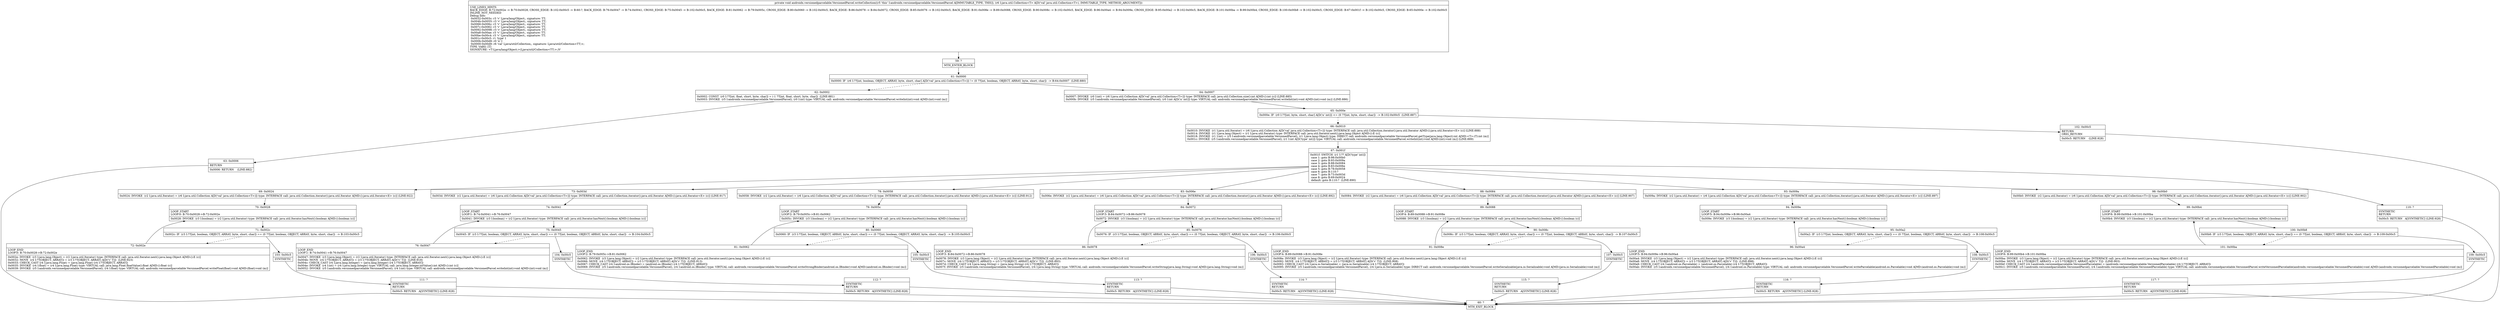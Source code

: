 digraph "CFG forandroidx.versionedparcelable.VersionedParcel.writeCollection(Ljava\/util\/Collection;)V" {
Node_59 [shape=record,label="{59\:\ ?|MTH_ENTER_BLOCK\l}"];
Node_61 [shape=record,label="{61\:\ 0x0000|0x0000: IF  (r6 I:??[int, boolean, OBJECT, ARRAY, byte, short, char] A[D('val' java.util.Collection\<T\>)]) != (0 ??[int, boolean, OBJECT, ARRAY, byte, short, char])  \-\> B:64:0x0007  (LINE:880)\l}"];
Node_62 [shape=record,label="{62\:\ 0x0002|0x0002: CONST  (r0 I:??[int, float, short, byte, char]) = (\-1 ??[int, float, short, byte, char])  (LINE:881)\l0x0003: INVOKE  (r5 I:androidx.versionedparcelable.VersionedParcel), (r0 I:int) type: VIRTUAL call: androidx.versionedparcelable.VersionedParcel.writeInt(int):void A[MD:(int):void (m)]\l}"];
Node_63 [shape=record,label="{63\:\ 0x0006|RETURN\l|0x0006: RETURN    (LINE:882)\l}"];
Node_60 [shape=record,label="{60\:\ ?|MTH_EXIT_BLOCK\l}"];
Node_64 [shape=record,label="{64\:\ 0x0007|0x0007: INVOKE  (r0 I:int) = (r6 I:java.util.Collection A[D('val' java.util.Collection\<T\>)]) type: INTERFACE call: java.util.Collection.size():int A[MD:():int (c)] (LINE:885)\l0x000b: INVOKE  (r5 I:androidx.versionedparcelable.VersionedParcel), (r0 I:int A[D('n' int)]) type: VIRTUAL call: androidx.versionedparcelable.VersionedParcel.writeInt(int):void A[MD:(int):void (m)] (LINE:886)\l}"];
Node_65 [shape=record,label="{65\:\ 0x000e|0x000e: IF  (r0 I:??[int, byte, short, char] A[D('n' int)]) \<= (0 ??[int, byte, short, char])  \-\> B:102:0x00c5  (LINE:887)\l}"];
Node_66 [shape=record,label="{66\:\ 0x0010|0x0010: INVOKE  (r1 I:java.util.Iterator) = (r6 I:java.util.Collection A[D('val' java.util.Collection\<T\>)]) type: INTERFACE call: java.util.Collection.iterator():java.util.Iterator A[MD:():java.util.Iterator\<E\> (c)] (LINE:888)\l0x0014: INVOKE  (r1 I:java.lang.Object) = (r1 I:java.util.Iterator) type: INTERFACE call: java.util.Iterator.next():java.lang.Object A[MD:():E (c)]\l0x0018: INVOKE  (r1 I:int) = (r5 I:androidx.versionedparcelable.VersionedParcel), (r1 I:java.lang.Object) type: DIRECT call: androidx.versionedparcelable.VersionedParcel.getType(java.lang.Object):int A[MD:\<T\>:(T):int (m)]\l0x001c: INVOKE  (r5 I:androidx.versionedparcelable.VersionedParcel), (r1 I:int A[D('type' int)]) type: VIRTUAL call: androidx.versionedparcelable.VersionedParcel.writeInt(int):void A[MD:(int):void (m)] (LINE:889)\l}"];
Node_67 [shape=record,label="{67\:\ 0x001f|0x001f: SWITCH  (r1 I:?? A[D('type' int)])\l case 1: goto B:98:0x00b0\l case 2: goto B:93:0x009a\l case 3: goto B:88:0x0084\l case 4: goto B:83:0x006e\l case 5: goto B:78:0x0058\l case 6: goto B:110:?\l case 7: goto B:73:0x003d\l case 8: goto B:69:0x0024\l default: goto B:110:?  (LINE:890)\l}"];
Node_69 [shape=record,label="{69\:\ 0x0024|0x0024: INVOKE  (r2 I:java.util.Iterator) = (r6 I:java.util.Collection A[D('val' java.util.Collection\<T\>)]) type: INTERFACE call: java.util.Collection.iterator():java.util.Iterator A[MD:():java.util.Iterator\<E\> (c)] (LINE:922)\l}"];
Node_70 [shape=record,label="{70\:\ 0x0028|LOOP_START\lLOOP:0: B:70:0x0028\-\>B:72:0x002e\l|0x0028: INVOKE  (r3 I:boolean) = (r2 I:java.util.Iterator) type: INTERFACE call: java.util.Iterator.hasNext():boolean A[MD:():boolean (c)]\l}"];
Node_71 [shape=record,label="{71\:\ 0x002c|0x002c: IF  (r3 I:??[int, boolean, OBJECT, ARRAY, byte, short, char]) == (0 ??[int, boolean, OBJECT, ARRAY, byte, short, char])  \-\> B:103:0x00c5 \l}"];
Node_72 [shape=record,label="{72\:\ 0x002e|LOOP_END\lLOOP:0: B:70:0x0028\-\>B:72:0x002e\l|0x002e: INVOKE  (r3 I:java.lang.Object) = (r2 I:java.util.Iterator) type: INTERFACE call: java.util.Iterator.next():java.lang.Object A[MD:():E (c)]\l0x0032: MOVE  (r4 I:??[OBJECT, ARRAY]) = (r3 I:??[OBJECT, ARRAY] A[D('v' T)])  (LINE:923)\l0x0033: CHECK_CAST (r4 I:java.lang.Float) = (java.lang.Float) (r4 I:??[OBJECT, ARRAY]) \l0x0035: INVOKE  (r4 I:float) = (r4 I:java.lang.Float) type: VIRTUAL call: java.lang.Float.floatValue():float A[MD:():float (c)]\l0x0039: INVOKE  (r5 I:androidx.versionedparcelable.VersionedParcel), (r4 I:float) type: VIRTUAL call: androidx.versionedparcelable.VersionedParcel.writeFloat(float):void A[MD:(float):void (m)]\l}"];
Node_103 [shape=record,label="{103\:\ 0x00c5|SYNTHETIC\l}"];
Node_111 [shape=record,label="{111\:\ ?|SYNTHETIC\lRETURN\l|0x00c5: RETURN   A[SYNTHETIC] (LINE:928)\l}"];
Node_73 [shape=record,label="{73\:\ 0x003d|0x003d: INVOKE  (r2 I:java.util.Iterator) = (r6 I:java.util.Collection A[D('val' java.util.Collection\<T\>)]) type: INTERFACE call: java.util.Collection.iterator():java.util.Iterator A[MD:():java.util.Iterator\<E\> (c)] (LINE:917)\l}"];
Node_74 [shape=record,label="{74\:\ 0x0041|LOOP_START\lLOOP:1: B:74:0x0041\-\>B:76:0x0047\l|0x0041: INVOKE  (r3 I:boolean) = (r2 I:java.util.Iterator) type: INTERFACE call: java.util.Iterator.hasNext():boolean A[MD:():boolean (c)]\l}"];
Node_75 [shape=record,label="{75\:\ 0x0045|0x0045: IF  (r3 I:??[int, boolean, OBJECT, ARRAY, byte, short, char]) == (0 ??[int, boolean, OBJECT, ARRAY, byte, short, char])  \-\> B:104:0x00c5 \l}"];
Node_76 [shape=record,label="{76\:\ 0x0047|LOOP_END\lLOOP:1: B:74:0x0041\-\>B:76:0x0047\l|0x0047: INVOKE  (r3 I:java.lang.Object) = (r2 I:java.util.Iterator) type: INTERFACE call: java.util.Iterator.next():java.lang.Object A[MD:():E (c)]\l0x004b: MOVE  (r4 I:??[OBJECT, ARRAY]) = (r3 I:??[OBJECT, ARRAY] A[D('v' T)])  (LINE:918)\l0x004c: CHECK_CAST (r4 I:java.lang.Integer) = (java.lang.Integer) (r4 I:??[OBJECT, ARRAY]) \l0x004e: INVOKE  (r4 I:int) = (r4 I:java.lang.Integer) type: VIRTUAL call: java.lang.Integer.intValue():int A[MD:():int (c)]\l0x0052: INVOKE  (r5 I:androidx.versionedparcelable.VersionedParcel), (r4 I:int) type: VIRTUAL call: androidx.versionedparcelable.VersionedParcel.writeInt(int):void A[MD:(int):void (m)]\l}"];
Node_104 [shape=record,label="{104\:\ 0x00c5|SYNTHETIC\l}"];
Node_112 [shape=record,label="{112\:\ ?|SYNTHETIC\lRETURN\l|0x00c5: RETURN   A[SYNTHETIC] (LINE:928)\l}"];
Node_78 [shape=record,label="{78\:\ 0x0058|0x0058: INVOKE  (r2 I:java.util.Iterator) = (r6 I:java.util.Collection A[D('val' java.util.Collection\<T\>)]) type: INTERFACE call: java.util.Collection.iterator():java.util.Iterator A[MD:():java.util.Iterator\<E\> (c)] (LINE:912)\l}"];
Node_79 [shape=record,label="{79\:\ 0x005c|LOOP_START\lLOOP:2: B:79:0x005c\-\>B:81:0x0062\l|0x005c: INVOKE  (r3 I:boolean) = (r2 I:java.util.Iterator) type: INTERFACE call: java.util.Iterator.hasNext():boolean A[MD:():boolean (c)]\l}"];
Node_80 [shape=record,label="{80\:\ 0x0060|0x0060: IF  (r3 I:??[int, boolean, OBJECT, ARRAY, byte, short, char]) == (0 ??[int, boolean, OBJECT, ARRAY, byte, short, char])  \-\> B:105:0x00c5 \l}"];
Node_81 [shape=record,label="{81\:\ 0x0062|LOOP_END\lLOOP:2: B:79:0x005c\-\>B:81:0x0062\l|0x0062: INVOKE  (r3 I:java.lang.Object) = (r2 I:java.util.Iterator) type: INTERFACE call: java.util.Iterator.next():java.lang.Object A[MD:():E (c)]\l0x0066: MOVE  (r4 I:??[OBJECT, ARRAY]) = (r3 I:??[OBJECT, ARRAY] A[D('v' T)])  (LINE:913)\l0x0067: CHECK_CAST (r4 I:android.os.IBinder) = (android.os.IBinder) (r4 I:??[OBJECT, ARRAY]) \l0x0069: INVOKE  (r5 I:androidx.versionedparcelable.VersionedParcel), (r4 I:android.os.IBinder) type: VIRTUAL call: androidx.versionedparcelable.VersionedParcel.writeStrongBinder(android.os.IBinder):void A[MD:(android.os.IBinder):void (m)]\l}"];
Node_105 [shape=record,label="{105\:\ 0x00c5|SYNTHETIC\l}"];
Node_113 [shape=record,label="{113\:\ ?|SYNTHETIC\lRETURN\l|0x00c5: RETURN   A[SYNTHETIC] (LINE:928)\l}"];
Node_83 [shape=record,label="{83\:\ 0x006e|0x006e: INVOKE  (r2 I:java.util.Iterator) = (r6 I:java.util.Collection A[D('val' java.util.Collection\<T\>)]) type: INTERFACE call: java.util.Collection.iterator():java.util.Iterator A[MD:():java.util.Iterator\<E\> (c)] (LINE:892)\l}"];
Node_84 [shape=record,label="{84\:\ 0x0072|LOOP_START\lLOOP:3: B:84:0x0072\-\>B:86:0x0078\l|0x0072: INVOKE  (r3 I:boolean) = (r2 I:java.util.Iterator) type: INTERFACE call: java.util.Iterator.hasNext():boolean A[MD:():boolean (c)]\l}"];
Node_85 [shape=record,label="{85\:\ 0x0076|0x0076: IF  (r3 I:??[int, boolean, OBJECT, ARRAY, byte, short, char]) == (0 ??[int, boolean, OBJECT, ARRAY, byte, short, char])  \-\> B:106:0x00c5 \l}"];
Node_86 [shape=record,label="{86\:\ 0x0078|LOOP_END\lLOOP:3: B:84:0x0072\-\>B:86:0x0078\l|0x0078: INVOKE  (r3 I:java.lang.Object) = (r2 I:java.util.Iterator) type: INTERFACE call: java.util.Iterator.next():java.lang.Object A[MD:():E (c)]\l0x007c: MOVE  (r4 I:??[OBJECT, ARRAY]) = (r3 I:??[OBJECT, ARRAY] A[D('v' T)])  (LINE:893)\l0x007d: CHECK_CAST (r4 I:java.lang.String) = (java.lang.String) (r4 I:??[OBJECT, ARRAY]) \l0x007f: INVOKE  (r5 I:androidx.versionedparcelable.VersionedParcel), (r4 I:java.lang.String) type: VIRTUAL call: androidx.versionedparcelable.VersionedParcel.writeString(java.lang.String):void A[MD:(java.lang.String):void (m)]\l}"];
Node_106 [shape=record,label="{106\:\ 0x00c5|SYNTHETIC\l}"];
Node_114 [shape=record,label="{114\:\ ?|SYNTHETIC\lRETURN\l|0x00c5: RETURN   A[SYNTHETIC] (LINE:928)\l}"];
Node_88 [shape=record,label="{88\:\ 0x0084|0x0084: INVOKE  (r2 I:java.util.Iterator) = (r6 I:java.util.Collection A[D('val' java.util.Collection\<T\>)]) type: INTERFACE call: java.util.Collection.iterator():java.util.Iterator A[MD:():java.util.Iterator\<E\> (c)] (LINE:907)\l}"];
Node_89 [shape=record,label="{89\:\ 0x0088|LOOP_START\lLOOP:4: B:89:0x0088\-\>B:91:0x008e\l|0x0088: INVOKE  (r3 I:boolean) = (r2 I:java.util.Iterator) type: INTERFACE call: java.util.Iterator.hasNext():boolean A[MD:():boolean (c)]\l}"];
Node_90 [shape=record,label="{90\:\ 0x008c|0x008c: IF  (r3 I:??[int, boolean, OBJECT, ARRAY, byte, short, char]) == (0 ??[int, boolean, OBJECT, ARRAY, byte, short, char])  \-\> B:107:0x00c5 \l}"];
Node_91 [shape=record,label="{91\:\ 0x008e|LOOP_END\lLOOP:4: B:89:0x0088\-\>B:91:0x008e\l|0x008e: INVOKE  (r3 I:java.lang.Object) = (r2 I:java.util.Iterator) type: INTERFACE call: java.util.Iterator.next():java.lang.Object A[MD:():E (c)]\l0x0092: MOVE  (r4 I:??[OBJECT, ARRAY]) = (r3 I:??[OBJECT, ARRAY] A[D('v' T)])  (LINE:908)\l0x0093: CHECK_CAST (r4 I:java.io.Serializable) = (java.io.Serializable) (r4 I:??[OBJECT, ARRAY]) \l0x0095: INVOKE  (r5 I:androidx.versionedparcelable.VersionedParcel), (r4 I:java.io.Serializable) type: DIRECT call: androidx.versionedparcelable.VersionedParcel.writeSerializable(java.io.Serializable):void A[MD:(java.io.Serializable):void (m)]\l}"];
Node_107 [shape=record,label="{107\:\ 0x00c5|SYNTHETIC\l}"];
Node_115 [shape=record,label="{115\:\ ?|SYNTHETIC\lRETURN\l|0x00c5: RETURN   A[SYNTHETIC] (LINE:928)\l}"];
Node_93 [shape=record,label="{93\:\ 0x009a|0x009a: INVOKE  (r2 I:java.util.Iterator) = (r6 I:java.util.Collection A[D('val' java.util.Collection\<T\>)]) type: INTERFACE call: java.util.Collection.iterator():java.util.Iterator A[MD:():java.util.Iterator\<E\> (c)] (LINE:897)\l}"];
Node_94 [shape=record,label="{94\:\ 0x009e|LOOP_START\lLOOP:5: B:94:0x009e\-\>B:96:0x00a4\l|0x009e: INVOKE  (r3 I:boolean) = (r2 I:java.util.Iterator) type: INTERFACE call: java.util.Iterator.hasNext():boolean A[MD:():boolean (c)]\l}"];
Node_95 [shape=record,label="{95\:\ 0x00a2|0x00a2: IF  (r3 I:??[int, boolean, OBJECT, ARRAY, byte, short, char]) == (0 ??[int, boolean, OBJECT, ARRAY, byte, short, char])  \-\> B:108:0x00c5 \l}"];
Node_96 [shape=record,label="{96\:\ 0x00a4|LOOP_END\lLOOP:5: B:94:0x009e\-\>B:96:0x00a4\l|0x00a4: INVOKE  (r3 I:java.lang.Object) = (r2 I:java.util.Iterator) type: INTERFACE call: java.util.Iterator.next():java.lang.Object A[MD:():E (c)]\l0x00a8: MOVE  (r4 I:??[OBJECT, ARRAY]) = (r3 I:??[OBJECT, ARRAY] A[D('v' T)])  (LINE:898)\l0x00a9: CHECK_CAST (r4 I:android.os.Parcelable) = (android.os.Parcelable) (r4 I:??[OBJECT, ARRAY]) \l0x00ab: INVOKE  (r5 I:androidx.versionedparcelable.VersionedParcel), (r4 I:android.os.Parcelable) type: VIRTUAL call: androidx.versionedparcelable.VersionedParcel.writeParcelable(android.os.Parcelable):void A[MD:(android.os.Parcelable):void (m)]\l}"];
Node_108 [shape=record,label="{108\:\ 0x00c5|SYNTHETIC\l}"];
Node_116 [shape=record,label="{116\:\ ?|SYNTHETIC\lRETURN\l|0x00c5: RETURN   A[SYNTHETIC] (LINE:928)\l}"];
Node_98 [shape=record,label="{98\:\ 0x00b0|0x00b0: INVOKE  (r2 I:java.util.Iterator) = (r6 I:java.util.Collection A[D('val' java.util.Collection\<T\>)]) type: INTERFACE call: java.util.Collection.iterator():java.util.Iterator A[MD:():java.util.Iterator\<E\> (c)] (LINE:902)\l}"];
Node_99 [shape=record,label="{99\:\ 0x00b4|LOOP_START\lLOOP:6: B:99:0x00b4\-\>B:101:0x00ba\l|0x00b4: INVOKE  (r3 I:boolean) = (r2 I:java.util.Iterator) type: INTERFACE call: java.util.Iterator.hasNext():boolean A[MD:():boolean (c)]\l}"];
Node_100 [shape=record,label="{100\:\ 0x00b8|0x00b8: IF  (r3 I:??[int, boolean, OBJECT, ARRAY, byte, short, char]) == (0 ??[int, boolean, OBJECT, ARRAY, byte, short, char])  \-\> B:109:0x00c5 \l}"];
Node_101 [shape=record,label="{101\:\ 0x00ba|LOOP_END\lLOOP:6: B:99:0x00b4\-\>B:101:0x00ba\l|0x00ba: INVOKE  (r3 I:java.lang.Object) = (r2 I:java.util.Iterator) type: INTERFACE call: java.util.Iterator.next():java.lang.Object A[MD:():E (c)]\l0x00be: MOVE  (r4 I:??[OBJECT, ARRAY]) = (r3 I:??[OBJECT, ARRAY] A[D('v' T)])  (LINE:903)\l0x00bf: CHECK_CAST (r4 I:androidx.versionedparcelable.VersionedParcelable) = (androidx.versionedparcelable.VersionedParcelable) (r4 I:??[OBJECT, ARRAY]) \l0x00c1: INVOKE  (r5 I:androidx.versionedparcelable.VersionedParcel), (r4 I:androidx.versionedparcelable.VersionedParcelable) type: VIRTUAL call: androidx.versionedparcelable.VersionedParcel.writeVersionedParcelable(androidx.versionedparcelable.VersionedParcelable):void A[MD:(androidx.versionedparcelable.VersionedParcelable):void (m)]\l}"];
Node_109 [shape=record,label="{109\:\ 0x00c5|SYNTHETIC\l}"];
Node_117 [shape=record,label="{117\:\ ?|SYNTHETIC\lRETURN\l|0x00c5: RETURN   A[SYNTHETIC] (LINE:928)\l}"];
Node_110 [shape=record,label="{110\:\ ?|SYNTHETIC\lRETURN\l|0x00c5: RETURN   A[SYNTHETIC] (LINE:928)\l}"];
Node_102 [shape=record,label="{102\:\ 0x00c5|RETURN\lORIG_RETURN\l|0x00c5: RETURN    (LINE:928)\l}"];
MethodNode[shape=record,label="{private void androidx.versionedparcelable.VersionedParcel.writeCollection((r5 'this' I:androidx.versionedparcelable.VersionedParcel A[IMMUTABLE_TYPE, THIS]), (r6 I:java.util.Collection\<T\> A[D('val' java.util.Collection\<T\>), IMMUTABLE_TYPE, METHOD_ARGUMENT]))  | USE_LINES_HINTS\lBACK_EDGE: B:72:0x002e \-\> B:70:0x0028, CROSS_EDGE: B:102:0x00c5 \-\> B:60:?, BACK_EDGE: B:76:0x0047 \-\> B:74:0x0041, CROSS_EDGE: B:75:0x0045 \-\> B:102:0x00c5, BACK_EDGE: B:81:0x0062 \-\> B:79:0x005c, CROSS_EDGE: B:80:0x0060 \-\> B:102:0x00c5, BACK_EDGE: B:86:0x0078 \-\> B:84:0x0072, CROSS_EDGE: B:85:0x0076 \-\> B:102:0x00c5, BACK_EDGE: B:91:0x008e \-\> B:89:0x0088, CROSS_EDGE: B:90:0x008c \-\> B:102:0x00c5, BACK_EDGE: B:96:0x00a4 \-\> B:94:0x009e, CROSS_EDGE: B:95:0x00a2 \-\> B:102:0x00c5, BACK_EDGE: B:101:0x00ba \-\> B:99:0x00b4, CROSS_EDGE: B:100:0x00b8 \-\> B:102:0x00c5, CROSS_EDGE: B:67:0x001f \-\> B:102:0x00c5, CROSS_EDGE: B:65:0x000e \-\> B:102:0x00c5\lINLINE_NOT_NEEDED\lDebug Info:\l  0x0032\-0x003c: r3 'v' Ljava\/lang\/Object;, signature: TT;\l  0x004b\-0x0055: r3 'v' Ljava\/lang\/Object;, signature: TT;\l  0x0066\-0x006c: r3 'v' Ljava\/lang\/Object;, signature: TT;\l  0x007c\-0x0082: r3 'v' Ljava\/lang\/Object;, signature: TT;\l  0x0092\-0x0098: r3 'v' Ljava\/lang\/Object;, signature: TT;\l  0x00a8\-0x00ae: r3 'v' Ljava\/lang\/Object;, signature: TT;\l  0x00be\-0x00c4: r3 'v' Ljava\/lang\/Object;, signature: TT;\l  0x001c\-0x00c5: r1 'type' I\l  0x000b\-0x00d9: r0 'n' I\l  0x0000\-0x00d9: r6 'val' Ljava\/util\/Collection;, signature: Ljava\/util\/Collection\<TT;\>;\lTYPE_VARS: [T]\lSIGNATURE: \<T:Ljava\/lang\/Object;\>(Ljava\/util\/Collection\<TT;\>;)V\l}"];
MethodNode -> Node_59;Node_59 -> Node_61;
Node_61 -> Node_62[style=dashed];
Node_61 -> Node_64;
Node_62 -> Node_63;
Node_63 -> Node_60;
Node_64 -> Node_65;
Node_65 -> Node_66[style=dashed];
Node_65 -> Node_102;
Node_66 -> Node_67;
Node_67 -> Node_69;
Node_67 -> Node_73;
Node_67 -> Node_78;
Node_67 -> Node_83;
Node_67 -> Node_88;
Node_67 -> Node_93;
Node_67 -> Node_98;
Node_67 -> Node_110;
Node_69 -> Node_70;
Node_70 -> Node_71;
Node_71 -> Node_72[style=dashed];
Node_71 -> Node_103;
Node_72 -> Node_70;
Node_103 -> Node_111;
Node_111 -> Node_60;
Node_73 -> Node_74;
Node_74 -> Node_75;
Node_75 -> Node_76[style=dashed];
Node_75 -> Node_104;
Node_76 -> Node_74;
Node_104 -> Node_112;
Node_112 -> Node_60;
Node_78 -> Node_79;
Node_79 -> Node_80;
Node_80 -> Node_81[style=dashed];
Node_80 -> Node_105;
Node_81 -> Node_79;
Node_105 -> Node_113;
Node_113 -> Node_60;
Node_83 -> Node_84;
Node_84 -> Node_85;
Node_85 -> Node_86[style=dashed];
Node_85 -> Node_106;
Node_86 -> Node_84;
Node_106 -> Node_114;
Node_114 -> Node_60;
Node_88 -> Node_89;
Node_89 -> Node_90;
Node_90 -> Node_91[style=dashed];
Node_90 -> Node_107;
Node_91 -> Node_89;
Node_107 -> Node_115;
Node_115 -> Node_60;
Node_93 -> Node_94;
Node_94 -> Node_95;
Node_95 -> Node_96[style=dashed];
Node_95 -> Node_108;
Node_96 -> Node_94;
Node_108 -> Node_116;
Node_116 -> Node_60;
Node_98 -> Node_99;
Node_99 -> Node_100;
Node_100 -> Node_101[style=dashed];
Node_100 -> Node_109;
Node_101 -> Node_99;
Node_109 -> Node_117;
Node_117 -> Node_60;
Node_110 -> Node_60;
Node_102 -> Node_60;
}

